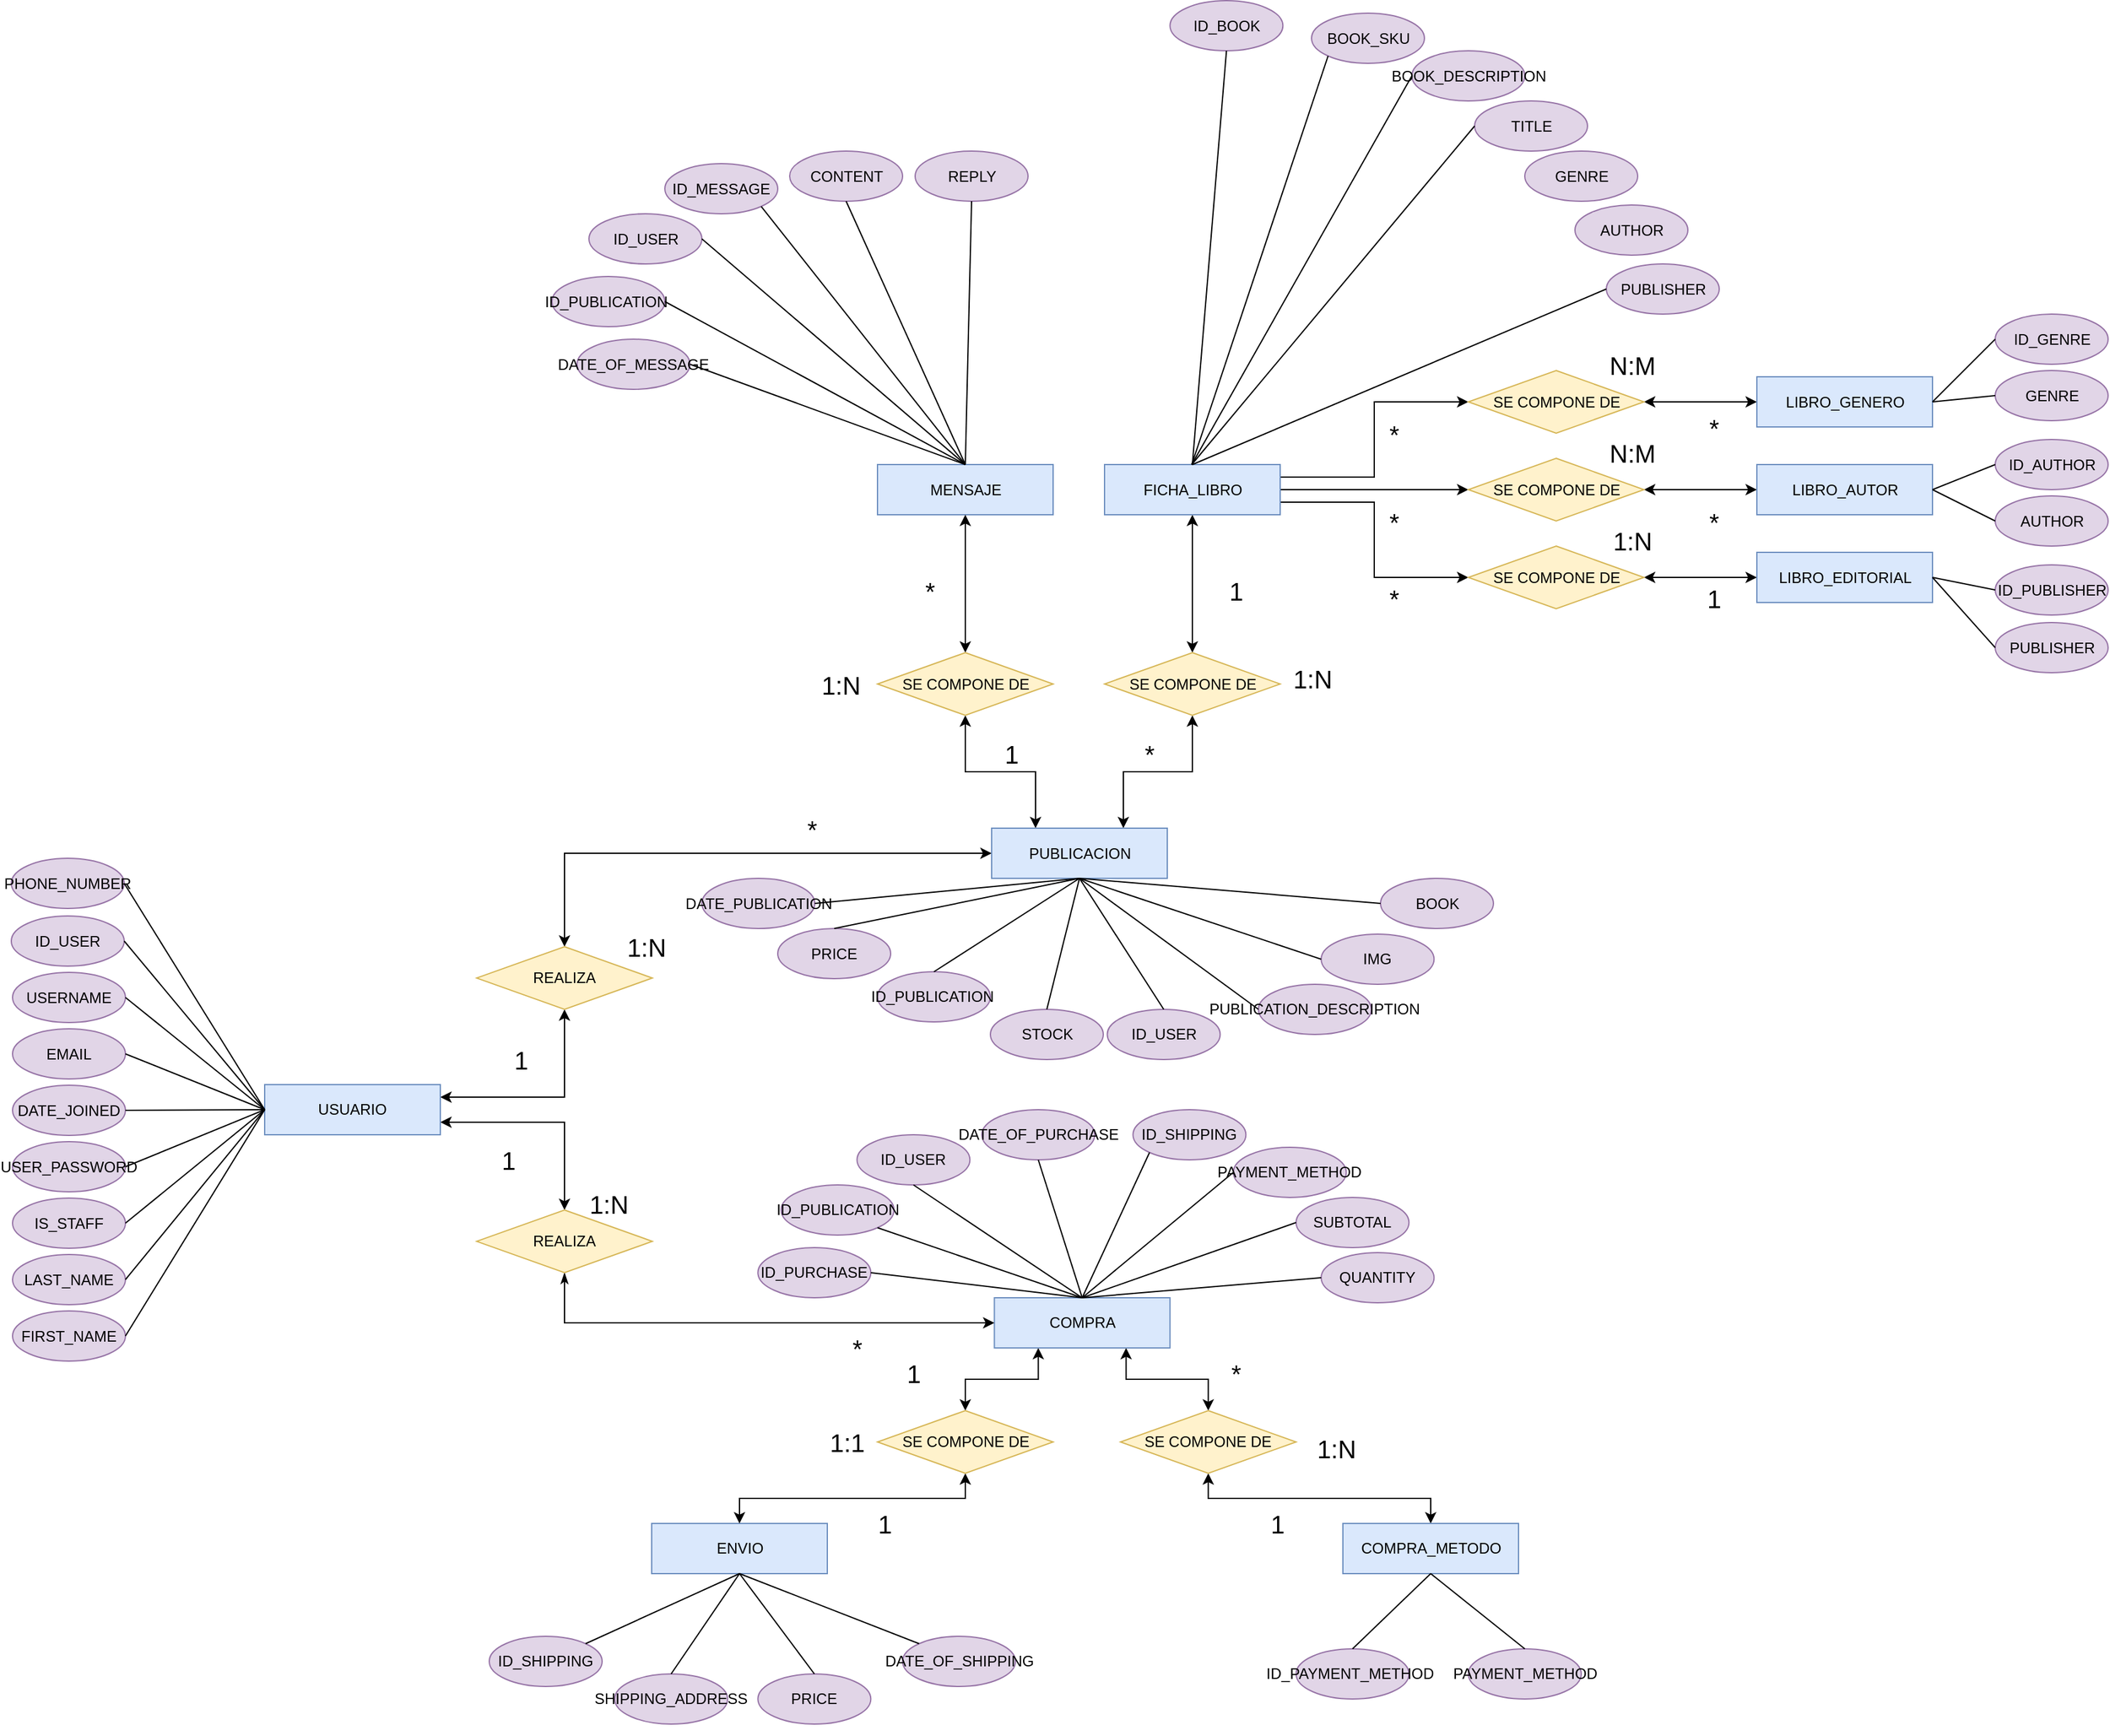 <mxfile version="22.1.7" type="device">
  <diagram id="R2lEEEUBdFMjLlhIrx00" name="Page-1">
    <mxGraphModel dx="1687" dy="2004" grid="1" gridSize="10" guides="1" tooltips="1" connect="1" arrows="1" fold="1" page="1" pageScale="1" pageWidth="850" pageHeight="1100" math="0" shadow="0" extFonts="Permanent Marker^https://fonts.googleapis.com/css?family=Permanent+Marker">
      <root>
        <mxCell id="0" />
        <mxCell id="1" parent="0" />
        <mxCell id="v8aYDQcuzWpAuii8lj9a-3" style="rounded=0;orthogonalLoop=1;jettySize=auto;html=1;exitX=1;exitY=0.25;exitDx=0;exitDy=0;entryX=0.5;entryY=1;entryDx=0;entryDy=0;edgeStyle=orthogonalEdgeStyle;startArrow=classic;startFill=1;" parent="1" source="RILJoQEWwzmWJmmzdWhP-11" target="RILJoQEWwzmWJmmzdWhP-18" edge="1">
          <mxGeometry relative="1" as="geometry" />
        </mxCell>
        <mxCell id="v8aYDQcuzWpAuii8lj9a-4" style="edgeStyle=orthogonalEdgeStyle;rounded=0;orthogonalLoop=1;jettySize=auto;html=1;exitX=1;exitY=0.75;exitDx=0;exitDy=0;entryX=0.5;entryY=0;entryDx=0;entryDy=0;startArrow=classic;startFill=1;" parent="1" source="RILJoQEWwzmWJmmzdWhP-11" target="v8aYDQcuzWpAuii8lj9a-1" edge="1">
          <mxGeometry relative="1" as="geometry" />
        </mxCell>
        <mxCell id="RILJoQEWwzmWJmmzdWhP-11" value="USUARIO" style="rounded=0;whiteSpace=wrap;html=1;fillColor=#dae8fc;strokeColor=#6c8ebf;" parent="1" vertex="1">
          <mxGeometry x="231" y="360" width="140" height="40" as="geometry" />
        </mxCell>
        <mxCell id="v8aYDQcuzWpAuii8lj9a-5" style="edgeStyle=orthogonalEdgeStyle;orthogonalLoop=1;jettySize=auto;html=1;exitX=0.5;exitY=0;exitDx=0;exitDy=0;entryX=0;entryY=0.5;entryDx=0;entryDy=0;startArrow=classic;startFill=1;strokeColor=default;rounded=0;" parent="1" source="RILJoQEWwzmWJmmzdWhP-18" target="I1S-UfA_8mbZQqfXlzqB-15" edge="1">
          <mxGeometry relative="1" as="geometry" />
        </mxCell>
        <mxCell id="RILJoQEWwzmWJmmzdWhP-18" value="REALIZA" style="rhombus;whiteSpace=wrap;html=1;fillColor=#fff2cc;strokeColor=#d6b656;" parent="1" vertex="1">
          <mxGeometry x="400" y="250" width="140" height="50" as="geometry" />
        </mxCell>
        <mxCell id="RILJoQEWwzmWJmmzdWhP-20" value="ID_USER" style="ellipse;whiteSpace=wrap;html=1;fillColor=#e1d5e7;strokeColor=#9673a6;" parent="1" vertex="1">
          <mxGeometry x="29" y="225.5" width="90" height="40" as="geometry" />
        </mxCell>
        <mxCell id="RILJoQEWwzmWJmmzdWhP-22" value="USERNAME" style="ellipse;whiteSpace=wrap;html=1;fillColor=#e1d5e7;strokeColor=#9673a6;" parent="1" vertex="1">
          <mxGeometry x="30" y="270.5" width="90" height="40" as="geometry" />
        </mxCell>
        <mxCell id="I1S-UfA_8mbZQqfXlzqB-1" value="EMAIL" style="ellipse;whiteSpace=wrap;html=1;fillColor=#e1d5e7;strokeColor=#9673a6;" parent="1" vertex="1">
          <mxGeometry x="30" y="315.5" width="90" height="40" as="geometry" />
        </mxCell>
        <mxCell id="I1S-UfA_8mbZQqfXlzqB-2" value="USER_PASSWORD" style="ellipse;whiteSpace=wrap;html=1;fillColor=#e1d5e7;strokeColor=#9673a6;" parent="1" vertex="1">
          <mxGeometry x="30" y="405.5" width="90" height="40" as="geometry" />
        </mxCell>
        <mxCell id="I1S-UfA_8mbZQqfXlzqB-3" value="FIRST_NAME" style="ellipse;whiteSpace=wrap;html=1;fillColor=#e1d5e7;strokeColor=#9673a6;" parent="1" vertex="1">
          <mxGeometry x="30" y="540.5" width="90" height="40" as="geometry" />
        </mxCell>
        <mxCell id="I1S-UfA_8mbZQqfXlzqB-4" value="LAST_NAME" style="ellipse;whiteSpace=wrap;html=1;fillColor=#e1d5e7;strokeColor=#9673a6;" parent="1" vertex="1">
          <mxGeometry x="30" y="495.5" width="90" height="40" as="geometry" />
        </mxCell>
        <mxCell id="I1S-UfA_8mbZQqfXlzqB-5" value="IS_STAFF" style="ellipse;whiteSpace=wrap;html=1;fillColor=#e1d5e7;strokeColor=#9673a6;" parent="1" vertex="1">
          <mxGeometry x="30" y="450.5" width="90" height="40" as="geometry" />
        </mxCell>
        <mxCell id="I1S-UfA_8mbZQqfXlzqB-6" value="DATE_JOINED" style="ellipse;whiteSpace=wrap;html=1;fillColor=#e1d5e7;strokeColor=#9673a6;" parent="1" vertex="1">
          <mxGeometry x="30" y="360.5" width="90" height="40" as="geometry" />
        </mxCell>
        <mxCell id="I1S-UfA_8mbZQqfXlzqB-7" value="" style="endArrow=none;html=1;rounded=0;exitX=1;exitY=0.5;exitDx=0;exitDy=0;" parent="1" source="RILJoQEWwzmWJmmzdWhP-20" edge="1">
          <mxGeometry width="50" height="50" relative="1" as="geometry">
            <mxPoint x="181" y="430" as="sourcePoint" />
            <mxPoint x="231" y="380" as="targetPoint" />
          </mxGeometry>
        </mxCell>
        <mxCell id="I1S-UfA_8mbZQqfXlzqB-8" value="" style="endArrow=none;html=1;rounded=0;exitX=1;exitY=0.5;exitDx=0;exitDy=0;entryX=0;entryY=0.5;entryDx=0;entryDy=0;" parent="1" source="RILJoQEWwzmWJmmzdWhP-22" target="RILJoQEWwzmWJmmzdWhP-11" edge="1">
          <mxGeometry width="50" height="50" relative="1" as="geometry">
            <mxPoint x="130" y="240" as="sourcePoint" />
            <mxPoint x="241" y="390" as="targetPoint" />
          </mxGeometry>
        </mxCell>
        <mxCell id="I1S-UfA_8mbZQqfXlzqB-9" value="" style="endArrow=none;html=1;rounded=0;exitX=1;exitY=0.5;exitDx=0;exitDy=0;entryX=0;entryY=0.5;entryDx=0;entryDy=0;" parent="1" source="I1S-UfA_8mbZQqfXlzqB-1" target="RILJoQEWwzmWJmmzdWhP-11" edge="1">
          <mxGeometry width="50" height="50" relative="1" as="geometry">
            <mxPoint x="140" y="250" as="sourcePoint" />
            <mxPoint x="251" y="400" as="targetPoint" />
          </mxGeometry>
        </mxCell>
        <mxCell id="I1S-UfA_8mbZQqfXlzqB-10" value="" style="endArrow=none;html=1;rounded=0;exitX=1;exitY=0.5;exitDx=0;exitDy=0;entryX=0;entryY=0.5;entryDx=0;entryDy=0;" parent="1" source="I1S-UfA_8mbZQqfXlzqB-6" target="RILJoQEWwzmWJmmzdWhP-11" edge="1">
          <mxGeometry width="50" height="50" relative="1" as="geometry">
            <mxPoint x="150" y="260" as="sourcePoint" />
            <mxPoint x="261" y="410" as="targetPoint" />
          </mxGeometry>
        </mxCell>
        <mxCell id="I1S-UfA_8mbZQqfXlzqB-11" value="" style="endArrow=none;html=1;rounded=0;exitX=1;exitY=0.5;exitDx=0;exitDy=0;entryX=0;entryY=0.5;entryDx=0;entryDy=0;" parent="1" source="I1S-UfA_8mbZQqfXlzqB-2" target="RILJoQEWwzmWJmmzdWhP-11" edge="1">
          <mxGeometry width="50" height="50" relative="1" as="geometry">
            <mxPoint x="160" y="270" as="sourcePoint" />
            <mxPoint x="271" y="420" as="targetPoint" />
          </mxGeometry>
        </mxCell>
        <mxCell id="I1S-UfA_8mbZQqfXlzqB-12" value="" style="endArrow=none;html=1;rounded=0;exitX=1;exitY=0.5;exitDx=0;exitDy=0;entryX=0;entryY=0.5;entryDx=0;entryDy=0;" parent="1" source="I1S-UfA_8mbZQqfXlzqB-5" target="RILJoQEWwzmWJmmzdWhP-11" edge="1">
          <mxGeometry width="50" height="50" relative="1" as="geometry">
            <mxPoint x="170" y="280" as="sourcePoint" />
            <mxPoint x="281" y="430" as="targetPoint" />
          </mxGeometry>
        </mxCell>
        <mxCell id="I1S-UfA_8mbZQqfXlzqB-13" value="" style="endArrow=none;html=1;rounded=0;exitX=1;exitY=0.5;exitDx=0;exitDy=0;entryX=0;entryY=0.5;entryDx=0;entryDy=0;" parent="1" source="I1S-UfA_8mbZQqfXlzqB-4" target="RILJoQEWwzmWJmmzdWhP-11" edge="1">
          <mxGeometry width="50" height="50" relative="1" as="geometry">
            <mxPoint x="180" y="290" as="sourcePoint" />
            <mxPoint x="291" y="440" as="targetPoint" />
          </mxGeometry>
        </mxCell>
        <mxCell id="I1S-UfA_8mbZQqfXlzqB-14" value="" style="endArrow=none;html=1;rounded=0;exitX=1;exitY=0.5;exitDx=0;exitDy=0;entryX=0;entryY=0.5;entryDx=0;entryDy=0;" parent="1" source="I1S-UfA_8mbZQqfXlzqB-3" target="RILJoQEWwzmWJmmzdWhP-11" edge="1">
          <mxGeometry width="50" height="50" relative="1" as="geometry">
            <mxPoint x="190" y="300" as="sourcePoint" />
            <mxPoint x="301" y="450" as="targetPoint" />
          </mxGeometry>
        </mxCell>
        <mxCell id="v8aYDQcuzWpAuii8lj9a-11" style="edgeStyle=orthogonalEdgeStyle;rounded=0;orthogonalLoop=1;jettySize=auto;html=1;exitX=0.25;exitY=0;exitDx=0;exitDy=0;entryX=0.5;entryY=1;entryDx=0;entryDy=0;startArrow=classic;startFill=1;" parent="1" source="I1S-UfA_8mbZQqfXlzqB-15" target="I1S-UfA_8mbZQqfXlzqB-38" edge="1">
          <mxGeometry relative="1" as="geometry" />
        </mxCell>
        <mxCell id="v8aYDQcuzWpAuii8lj9a-12" style="edgeStyle=orthogonalEdgeStyle;rounded=0;orthogonalLoop=1;jettySize=auto;html=1;exitX=0.75;exitY=0;exitDx=0;exitDy=0;entryX=0.5;entryY=1;entryDx=0;entryDy=0;endArrow=classic;endFill=1;startArrow=classic;startFill=1;" parent="1" source="I1S-UfA_8mbZQqfXlzqB-15" target="v8aYDQcuzWpAuii8lj9a-10" edge="1">
          <mxGeometry relative="1" as="geometry" />
        </mxCell>
        <mxCell id="I1S-UfA_8mbZQqfXlzqB-15" value="PUBLICACION" style="rounded=0;whiteSpace=wrap;html=1;fillColor=#dae8fc;strokeColor=#6c8ebf;" parent="1" vertex="1">
          <mxGeometry x="810.5" y="155.5" width="140" height="40" as="geometry" />
        </mxCell>
        <mxCell id="I1S-UfA_8mbZQqfXlzqB-16" value="ID_PUBLICATION&amp;nbsp;" style="ellipse;whiteSpace=wrap;html=1;fillColor=#e1d5e7;strokeColor=#9673a6;" parent="1" vertex="1">
          <mxGeometry x="719.5" y="270" width="90" height="40" as="geometry" />
        </mxCell>
        <mxCell id="I1S-UfA_8mbZQqfXlzqB-17" value="BOOK_DESCRIPTION" style="ellipse;whiteSpace=wrap;html=1;fillColor=#e1d5e7;strokeColor=#9673a6;" parent="1" vertex="1">
          <mxGeometry x="1145.5" y="-464.5" width="90" height="40" as="geometry" />
        </mxCell>
        <mxCell id="I1S-UfA_8mbZQqfXlzqB-21" value="PUBLICATION_DESCRIPTION" style="ellipse;whiteSpace=wrap;html=1;fillColor=#e1d5e7;strokeColor=#9673a6;" parent="1" vertex="1">
          <mxGeometry x="1023.18" y="280" width="90" height="40" as="geometry" />
        </mxCell>
        <mxCell id="I1S-UfA_8mbZQqfXlzqB-22" value="TITLE" style="ellipse;whiteSpace=wrap;html=1;fillColor=#e1d5e7;strokeColor=#9673a6;" parent="1" vertex="1">
          <mxGeometry x="1195.5" y="-424.5" width="90" height="40" as="geometry" />
        </mxCell>
        <mxCell id="I1S-UfA_8mbZQqfXlzqB-24" value="DATE_PUBLICATION" style="ellipse;whiteSpace=wrap;html=1;fillColor=#e1d5e7;strokeColor=#9673a6;" parent="1" vertex="1">
          <mxGeometry x="579.5" y="195.5" width="90" height="40" as="geometry" />
        </mxCell>
        <mxCell id="I1S-UfA_8mbZQqfXlzqB-25" value="PRICE" style="ellipse;whiteSpace=wrap;html=1;fillColor=#e1d5e7;strokeColor=#9673a6;" parent="1" vertex="1">
          <mxGeometry x="640" y="235.5" width="90" height="40" as="geometry" />
        </mxCell>
        <mxCell id="I1S-UfA_8mbZQqfXlzqB-28" value="ID_USER" style="ellipse;whiteSpace=wrap;html=1;fillColor=#e1d5e7;strokeColor=#9673a6;" parent="1" vertex="1">
          <mxGeometry x="902.68" y="300" width="90" height="40" as="geometry" />
        </mxCell>
        <mxCell id="I1S-UfA_8mbZQqfXlzqB-30" value="MENSAJE" style="rounded=0;whiteSpace=wrap;html=1;fillColor=#dae8fc;strokeColor=#6c8ebf;" parent="1" vertex="1">
          <mxGeometry x="719.5" y="-134.5" width="140" height="40" as="geometry" />
        </mxCell>
        <mxCell id="I1S-UfA_8mbZQqfXlzqB-31" value="ID_PUBLICATION&amp;nbsp;" style="ellipse;whiteSpace=wrap;html=1;fillColor=#e1d5e7;strokeColor=#9673a6;" parent="1" vertex="1">
          <mxGeometry x="460" y="-284.5" width="90" height="40" as="geometry" />
        </mxCell>
        <mxCell id="I1S-UfA_8mbZQqfXlzqB-33" value="CONTENT" style="ellipse;whiteSpace=wrap;html=1;fillColor=#e1d5e7;strokeColor=#9673a6;" parent="1" vertex="1">
          <mxGeometry x="649.5" y="-384.5" width="90" height="40" as="geometry" />
        </mxCell>
        <mxCell id="I1S-UfA_8mbZQqfXlzqB-34" value="DATE_OF_MESSAGE" style="ellipse;whiteSpace=wrap;html=1;fillColor=#e1d5e7;strokeColor=#9673a6;" parent="1" vertex="1">
          <mxGeometry x="480" y="-234.5" width="90" height="40" as="geometry" />
        </mxCell>
        <mxCell id="I1S-UfA_8mbZQqfXlzqB-35" value="REPLY" style="ellipse;whiteSpace=wrap;html=1;fillColor=#e1d5e7;strokeColor=#9673a6;" parent="1" vertex="1">
          <mxGeometry x="749.5" y="-384.5" width="90" height="40" as="geometry" />
        </mxCell>
        <mxCell id="v8aYDQcuzWpAuii8lj9a-14" style="edgeStyle=orthogonalEdgeStyle;rounded=0;orthogonalLoop=1;jettySize=auto;html=1;exitX=0.5;exitY=0;exitDx=0;exitDy=0;entryX=0.5;entryY=1;entryDx=0;entryDy=0;startArrow=classic;startFill=1;" parent="1" source="I1S-UfA_8mbZQqfXlzqB-38" target="I1S-UfA_8mbZQqfXlzqB-30" edge="1">
          <mxGeometry relative="1" as="geometry" />
        </mxCell>
        <mxCell id="I1S-UfA_8mbZQqfXlzqB-38" value="SE COMPONE DE" style="rhombus;whiteSpace=wrap;html=1;fillColor=#fff2cc;strokeColor=#d6b656;" parent="1" vertex="1">
          <mxGeometry x="719.5" y="15.5" width="140" height="50" as="geometry" />
        </mxCell>
        <mxCell id="I1S-UfA_8mbZQqfXlzqB-42" value="&lt;font style=&quot;font-size: 20px;&quot;&gt;1&lt;/font&gt;" style="text;html=1;align=center;verticalAlign=middle;resizable=0;points=[];autosize=1;strokeColor=none;fillColor=none;" parent="1" vertex="1">
          <mxGeometry x="410" y="400" width="30" height="40" as="geometry" />
        </mxCell>
        <mxCell id="z2t-uiW_qvNyzI8gylco-3" style="edgeStyle=orthogonalEdgeStyle;rounded=0;orthogonalLoop=1;jettySize=auto;html=1;exitX=0.25;exitY=1;exitDx=0;exitDy=0;entryX=0.5;entryY=0;entryDx=0;entryDy=0;startArrow=classic;startFill=1;" parent="1" source="I1S-UfA_8mbZQqfXlzqB-56" target="I1S-UfA_8mbZQqfXlzqB-99" edge="1">
          <mxGeometry relative="1" as="geometry" />
        </mxCell>
        <mxCell id="z2t-uiW_qvNyzI8gylco-6" style="edgeStyle=orthogonalEdgeStyle;rounded=0;orthogonalLoop=1;jettySize=auto;html=1;exitX=0.75;exitY=1;exitDx=0;exitDy=0;entryX=0.5;entryY=0;entryDx=0;entryDy=0;startArrow=classic;startFill=1;" parent="1" source="I1S-UfA_8mbZQqfXlzqB-56" target="z2t-uiW_qvNyzI8gylco-4" edge="1">
          <mxGeometry relative="1" as="geometry" />
        </mxCell>
        <mxCell id="I1S-UfA_8mbZQqfXlzqB-56" value="COMPRA" style="rounded=0;whiteSpace=wrap;html=1;fillColor=#dae8fc;strokeColor=#6c8ebf;" parent="1" vertex="1">
          <mxGeometry x="812.68" y="530" width="140" height="40" as="geometry" />
        </mxCell>
        <mxCell id="I1S-UfA_8mbZQqfXlzqB-71" value="&lt;font style=&quot;font-size: 20px;&quot;&gt;*&lt;/font&gt;" style="text;html=1;align=center;verticalAlign=middle;resizable=0;points=[];autosize=1;strokeColor=none;fillColor=none;" parent="1" vertex="1">
          <mxGeometry x="651.5" y="135.5" width="30" height="40" as="geometry" />
        </mxCell>
        <mxCell id="I1S-UfA_8mbZQqfXlzqB-74" value="" style="endArrow=none;html=1;rounded=0;entryX=1;entryY=0.5;entryDx=0;entryDy=0;" parent="1" target="I1S-UfA_8mbZQqfXlzqB-24" edge="1">
          <mxGeometry width="50" height="50" relative="1" as="geometry">
            <mxPoint x="880.5" y="195.5" as="sourcePoint" />
            <mxPoint x="710.5" y="305.5" as="targetPoint" />
          </mxGeometry>
        </mxCell>
        <mxCell id="I1S-UfA_8mbZQqfXlzqB-78" value="" style="endArrow=none;html=1;rounded=0;entryX=0.5;entryY=0;entryDx=0;entryDy=0;exitX=0.5;exitY=1;exitDx=0;exitDy=0;" parent="1" source="I1S-UfA_8mbZQqfXlzqB-15" target="I1S-UfA_8mbZQqfXlzqB-16" edge="1">
          <mxGeometry width="50" height="50" relative="1" as="geometry">
            <mxPoint x="890.5" y="205.5" as="sourcePoint" />
            <mxPoint x="745.5" y="445.5" as="targetPoint" />
          </mxGeometry>
        </mxCell>
        <mxCell id="I1S-UfA_8mbZQqfXlzqB-79" value="" style="endArrow=none;html=1;rounded=0;entryX=0.5;entryY=0;entryDx=0;entryDy=0;exitX=0.5;exitY=1;exitDx=0;exitDy=0;" parent="1" source="I1S-UfA_8mbZQqfXlzqB-15" target="I1S-UfA_8mbZQqfXlzqB-28" edge="1">
          <mxGeometry width="50" height="50" relative="1" as="geometry">
            <mxPoint x="890.5" y="205.5" as="sourcePoint" />
            <mxPoint x="845.5" y="465.5" as="targetPoint" />
          </mxGeometry>
        </mxCell>
        <mxCell id="I1S-UfA_8mbZQqfXlzqB-84" value="" style="endArrow=none;html=1;rounded=0;entryX=0;entryY=0.5;entryDx=0;entryDy=0;exitX=0.5;exitY=1;exitDx=0;exitDy=0;" parent="1" source="I1S-UfA_8mbZQqfXlzqB-15" target="I1S-UfA_8mbZQqfXlzqB-21" edge="1">
          <mxGeometry width="50" height="50" relative="1" as="geometry">
            <mxPoint x="890.5" y="205.5" as="sourcePoint" />
            <mxPoint x="1020.5" y="280.5" as="targetPoint" />
          </mxGeometry>
        </mxCell>
        <mxCell id="I1S-UfA_8mbZQqfXlzqB-85" value="ID_PUBLICATION" style="ellipse;whiteSpace=wrap;html=1;fillColor=#e1d5e7;strokeColor=#9673a6;" parent="1" vertex="1">
          <mxGeometry x="642.68" y="440" width="90" height="40" as="geometry" />
        </mxCell>
        <mxCell id="I1S-UfA_8mbZQqfXlzqB-86" value="ID_PURCHASE" style="ellipse;whiteSpace=wrap;html=1;fillColor=#e1d5e7;strokeColor=#9673a6;" parent="1" vertex="1">
          <mxGeometry x="624.18" y="490" width="90" height="40" as="geometry" />
        </mxCell>
        <mxCell id="I1S-UfA_8mbZQqfXlzqB-87" value="DATE_OF_PURCHASE" style="ellipse;whiteSpace=wrap;html=1;fillColor=#e1d5e7;strokeColor=#9673a6;" parent="1" vertex="1">
          <mxGeometry x="802.68" y="380" width="90" height="40" as="geometry" />
        </mxCell>
        <mxCell id="I1S-UfA_8mbZQqfXlzqB-88" value="ID_USER" style="ellipse;whiteSpace=wrap;html=1;fillColor=#e1d5e7;strokeColor=#9673a6;" parent="1" vertex="1">
          <mxGeometry x="703.18" y="400" width="90" height="40" as="geometry" />
        </mxCell>
        <mxCell id="I1S-UfA_8mbZQqfXlzqB-91" value="ID_SHIPPING" style="ellipse;whiteSpace=wrap;html=1;fillColor=#e1d5e7;strokeColor=#9673a6;" parent="1" vertex="1">
          <mxGeometry x="923.18" y="380" width="90" height="40" as="geometry" />
        </mxCell>
        <mxCell id="I1S-UfA_8mbZQqfXlzqB-93" value="ENVIO" style="rounded=0;whiteSpace=wrap;html=1;fillColor=#dae8fc;strokeColor=#6c8ebf;" parent="1" vertex="1">
          <mxGeometry x="539.5" y="710" width="140" height="40" as="geometry" />
        </mxCell>
        <mxCell id="I1S-UfA_8mbZQqfXlzqB-94" value="ID_SHIPPING" style="ellipse;whiteSpace=wrap;html=1;fillColor=#e1d5e7;strokeColor=#9673a6;" parent="1" vertex="1">
          <mxGeometry x="410" y="800" width="90" height="40" as="geometry" />
        </mxCell>
        <mxCell id="I1S-UfA_8mbZQqfXlzqB-96" value="SHIPPING_ADDRESS" style="ellipse;whiteSpace=wrap;html=1;fillColor=#e1d5e7;strokeColor=#9673a6;" parent="1" vertex="1">
          <mxGeometry x="510" y="830" width="90" height="40" as="geometry" />
        </mxCell>
        <mxCell id="I1S-UfA_8mbZQqfXlzqB-97" value="PRICE" style="ellipse;whiteSpace=wrap;html=1;fillColor=#e1d5e7;strokeColor=#9673a6;" parent="1" vertex="1">
          <mxGeometry x="624.18" y="830" width="90" height="40" as="geometry" />
        </mxCell>
        <mxCell id="I1S-UfA_8mbZQqfXlzqB-98" style="edgeStyle=orthogonalEdgeStyle;rounded=0;orthogonalLoop=1;jettySize=auto;html=1;exitX=0.5;exitY=1;exitDx=0;exitDy=0;" parent="1" source="I1S-UfA_8mbZQqfXlzqB-96" target="I1S-UfA_8mbZQqfXlzqB-96" edge="1">
          <mxGeometry relative="1" as="geometry" />
        </mxCell>
        <mxCell id="z2t-uiW_qvNyzI8gylco-8" style="edgeStyle=orthogonalEdgeStyle;rounded=0;orthogonalLoop=1;jettySize=auto;html=1;exitX=0.5;exitY=1;exitDx=0;exitDy=0;entryX=0.5;entryY=0;entryDx=0;entryDy=0;startArrow=classic;startFill=1;" parent="1" source="I1S-UfA_8mbZQqfXlzqB-99" target="I1S-UfA_8mbZQqfXlzqB-93" edge="1">
          <mxGeometry relative="1" as="geometry" />
        </mxCell>
        <mxCell id="I1S-UfA_8mbZQqfXlzqB-99" value="SE COMPONE DE" style="rhombus;whiteSpace=wrap;html=1;fillColor=#fff2cc;strokeColor=#d6b656;" parent="1" vertex="1">
          <mxGeometry x="719.5" y="620" width="140" height="50" as="geometry" />
        </mxCell>
        <mxCell id="I1S-UfA_8mbZQqfXlzqB-106" value="&lt;font style=&quot;font-size: 20px;&quot;&gt;*&lt;/font&gt;" style="text;html=1;align=center;verticalAlign=middle;resizable=0;points=[];autosize=1;strokeColor=none;fillColor=none;" parent="1" vertex="1">
          <mxGeometry x="687.68" y="550" width="30" height="40" as="geometry" />
        </mxCell>
        <mxCell id="I1S-UfA_8mbZQqfXlzqB-107" value="&lt;font style=&quot;font-size: 20px;&quot;&gt;1&lt;/font&gt;" style="text;html=1;align=center;verticalAlign=middle;resizable=0;points=[];autosize=1;strokeColor=none;fillColor=none;" parent="1" vertex="1">
          <mxGeometry x="733.18" y="570" width="30" height="40" as="geometry" />
        </mxCell>
        <mxCell id="I1S-UfA_8mbZQqfXlzqB-108" value="&lt;font style=&quot;font-size: 20px;&quot;&gt;1&lt;/font&gt;" style="text;html=1;align=center;verticalAlign=middle;resizable=0;points=[];autosize=1;strokeColor=none;fillColor=none;" parent="1" vertex="1">
          <mxGeometry x="709.5" y="690" width="30" height="40" as="geometry" />
        </mxCell>
        <mxCell id="I1S-UfA_8mbZQqfXlzqB-109" value="" style="endArrow=none;html=1;rounded=0;entryX=0.5;entryY=0;entryDx=0;entryDy=0;exitX=1;exitY=1;exitDx=0;exitDy=0;" parent="1" source="I1S-UfA_8mbZQqfXlzqB-85" target="I1S-UfA_8mbZQqfXlzqB-56" edge="1">
          <mxGeometry width="50" height="50" relative="1" as="geometry">
            <mxPoint x="712.68" y="710" as="sourcePoint" />
            <mxPoint x="892.68" y="670" as="targetPoint" />
          </mxGeometry>
        </mxCell>
        <mxCell id="I1S-UfA_8mbZQqfXlzqB-110" value="" style="endArrow=none;html=1;rounded=0;entryX=0.5;entryY=0;entryDx=0;entryDy=0;exitX=1;exitY=0.5;exitDx=0;exitDy=0;" parent="1" source="I1S-UfA_8mbZQqfXlzqB-86" target="I1S-UfA_8mbZQqfXlzqB-56" edge="1">
          <mxGeometry width="50" height="50" relative="1" as="geometry">
            <mxPoint x="742.68" y="450" as="sourcePoint" />
            <mxPoint x="892.68" y="540" as="targetPoint" />
          </mxGeometry>
        </mxCell>
        <mxCell id="I1S-UfA_8mbZQqfXlzqB-111" value="" style="endArrow=none;html=1;rounded=0;entryX=0.5;entryY=0;entryDx=0;entryDy=0;exitX=0.5;exitY=1;exitDx=0;exitDy=0;" parent="1" source="I1S-UfA_8mbZQqfXlzqB-88" target="I1S-UfA_8mbZQqfXlzqB-56" edge="1">
          <mxGeometry width="50" height="50" relative="1" as="geometry">
            <mxPoint x="753.68" y="400" as="sourcePoint" />
            <mxPoint x="892.68" y="540" as="targetPoint" />
          </mxGeometry>
        </mxCell>
        <mxCell id="I1S-UfA_8mbZQqfXlzqB-112" value="" style="endArrow=none;html=1;rounded=0;entryX=0.5;entryY=0;entryDx=0;entryDy=0;exitX=0.5;exitY=1;exitDx=0;exitDy=0;" parent="1" source="I1S-UfA_8mbZQqfXlzqB-87" target="I1S-UfA_8mbZQqfXlzqB-56" edge="1">
          <mxGeometry width="50" height="50" relative="1" as="geometry">
            <mxPoint x="789.68" y="369" as="sourcePoint" />
            <mxPoint x="892.68" y="540" as="targetPoint" />
          </mxGeometry>
        </mxCell>
        <mxCell id="I1S-UfA_8mbZQqfXlzqB-114" value="" style="endArrow=none;html=1;rounded=0;entryX=0.5;entryY=0;entryDx=0;entryDy=0;exitX=0;exitY=1;exitDx=0;exitDy=0;" parent="1" source="I1S-UfA_8mbZQqfXlzqB-91" target="I1S-UfA_8mbZQqfXlzqB-56" edge="1">
          <mxGeometry width="50" height="50" relative="1" as="geometry">
            <mxPoint x="967.68" y="340" as="sourcePoint" />
            <mxPoint x="892.68" y="540" as="targetPoint" />
          </mxGeometry>
        </mxCell>
        <mxCell id="GzwfzTAWHC4oBi72npxO-4" value="&lt;font style=&quot;font-size: 20px;&quot;&gt;1:N&lt;/font&gt;" style="text;html=1;align=center;verticalAlign=middle;resizable=0;points=[];autosize=1;strokeColor=none;fillColor=none;" parent="1" vertex="1">
          <mxGeometry x="510" y="230" width="50" height="40" as="geometry" />
        </mxCell>
        <mxCell id="GzwfzTAWHC4oBi72npxO-5" value="&lt;font style=&quot;font-size: 20px;&quot;&gt;1:N&lt;/font&gt;" style="text;html=1;align=center;verticalAlign=middle;resizable=0;points=[];autosize=1;strokeColor=none;fillColor=none;" parent="1" vertex="1">
          <mxGeometry x="479.5" y="435" width="50" height="40" as="geometry" />
        </mxCell>
        <mxCell id="GzwfzTAWHC4oBi72npxO-7" value="&lt;font style=&quot;font-size: 20px;&quot;&gt;1:1&lt;/font&gt;" style="text;html=1;align=center;verticalAlign=middle;resizable=0;points=[];autosize=1;strokeColor=none;fillColor=none;" parent="1" vertex="1">
          <mxGeometry x="669.5" y="625" width="50" height="40" as="geometry" />
        </mxCell>
        <mxCell id="GzwfzTAWHC4oBi72npxO-8" value="STOCK" style="ellipse;whiteSpace=wrap;html=1;fillColor=#e1d5e7;strokeColor=#9673a6;" parent="1" vertex="1">
          <mxGeometry x="809.5" y="300" width="90" height="40" as="geometry" />
        </mxCell>
        <mxCell id="GzwfzTAWHC4oBi72npxO-9" value="" style="endArrow=none;html=1;rounded=0;entryX=0.5;entryY=0;entryDx=0;entryDy=0;exitX=0.5;exitY=1;exitDx=0;exitDy=0;" parent="1" source="I1S-UfA_8mbZQqfXlzqB-15" target="GzwfzTAWHC4oBi72npxO-8" edge="1">
          <mxGeometry width="50" height="50" relative="1" as="geometry">
            <mxPoint x="890.5" y="205.5" as="sourcePoint" />
            <mxPoint x="800.5" y="455.5" as="targetPoint" />
          </mxGeometry>
        </mxCell>
        <mxCell id="GzwfzTAWHC4oBi72npxO-11" value="" style="endArrow=none;html=1;rounded=0;entryX=0.5;entryY=0;entryDx=0;entryDy=0;" parent="1" target="I1S-UfA_8mbZQqfXlzqB-25" edge="1">
          <mxGeometry width="50" height="50" relative="1" as="geometry">
            <mxPoint x="880.5" y="195.5" as="sourcePoint" />
            <mxPoint x="682.5" y="396.5" as="targetPoint" />
          </mxGeometry>
        </mxCell>
        <mxCell id="GzwfzTAWHC4oBi72npxO-12" value="DATE_OF_SHIPPING" style="ellipse;whiteSpace=wrap;html=1;fillColor=#e1d5e7;strokeColor=#9673a6;" parent="1" vertex="1">
          <mxGeometry x="739.5" y="800" width="90" height="40" as="geometry" />
        </mxCell>
        <mxCell id="GzwfzTAWHC4oBi72npxO-13" value="" style="endArrow=none;html=1;rounded=0;entryX=0.5;entryY=1;entryDx=0;entryDy=0;exitX=1;exitY=0;exitDx=0;exitDy=0;" parent="1" source="I1S-UfA_8mbZQqfXlzqB-94" target="I1S-UfA_8mbZQqfXlzqB-93" edge="1">
          <mxGeometry width="50" height="50" relative="1" as="geometry">
            <mxPoint x="456.82" y="795.858" as="sourcePoint" />
            <mxPoint x="799.5" y="680" as="targetPoint" />
          </mxGeometry>
        </mxCell>
        <mxCell id="GzwfzTAWHC4oBi72npxO-15" value="" style="endArrow=none;html=1;rounded=0;exitX=0.5;exitY=0;exitDx=0;exitDy=0;" parent="1" source="I1S-UfA_8mbZQqfXlzqB-96" edge="1">
          <mxGeometry width="50" height="50" relative="1" as="geometry">
            <mxPoint x="516.5" y="840" as="sourcePoint" />
            <mxPoint x="609.5" y="750" as="targetPoint" />
          </mxGeometry>
        </mxCell>
        <mxCell id="GzwfzTAWHC4oBi72npxO-16" value="" style="endArrow=none;html=1;rounded=0;exitX=0.5;exitY=0;exitDx=0;exitDy=0;entryX=0.5;entryY=1;entryDx=0;entryDy=0;" parent="1" source="I1S-UfA_8mbZQqfXlzqB-97" target="I1S-UfA_8mbZQqfXlzqB-93" edge="1">
          <mxGeometry width="50" height="50" relative="1" as="geometry">
            <mxPoint x="625.5" y="840" as="sourcePoint" />
            <mxPoint x="619.5" y="760" as="targetPoint" />
          </mxGeometry>
        </mxCell>
        <mxCell id="GzwfzTAWHC4oBi72npxO-17" value="" style="endArrow=none;html=1;rounded=0;exitX=0;exitY=0;exitDx=0;exitDy=0;entryX=0.5;entryY=1;entryDx=0;entryDy=0;" parent="1" source="GzwfzTAWHC4oBi72npxO-12" target="I1S-UfA_8mbZQqfXlzqB-93" edge="1">
          <mxGeometry width="50" height="50" relative="1" as="geometry">
            <mxPoint x="734.5" y="840" as="sourcePoint" />
            <mxPoint x="619.5" y="760" as="targetPoint" />
          </mxGeometry>
        </mxCell>
        <mxCell id="GzwfzTAWHC4oBi72npxO-19" value="ID_USER" style="ellipse;whiteSpace=wrap;html=1;fillColor=#e1d5e7;strokeColor=#9673a6;" parent="1" vertex="1">
          <mxGeometry x="489.5" y="-334.5" width="90" height="40" as="geometry" />
        </mxCell>
        <mxCell id="GzwfzTAWHC4oBi72npxO-24" value="PAYMENT_METHOD" style="ellipse;whiteSpace=wrap;html=1;fillColor=#e1d5e7;strokeColor=#9673a6;" parent="1" vertex="1">
          <mxGeometry x="1003.18" y="410" width="90" height="40" as="geometry" />
        </mxCell>
        <mxCell id="GzwfzTAWHC4oBi72npxO-25" value="" style="endArrow=none;html=1;rounded=0;entryX=0.5;entryY=0;entryDx=0;entryDy=0;exitX=0;exitY=0.5;exitDx=0;exitDy=0;" parent="1" source="GzwfzTAWHC4oBi72npxO-24" target="I1S-UfA_8mbZQqfXlzqB-56" edge="1">
          <mxGeometry width="50" height="50" relative="1" as="geometry">
            <mxPoint x="983.68" y="460" as="sourcePoint" />
            <mxPoint x="892.68" y="540" as="targetPoint" />
          </mxGeometry>
        </mxCell>
        <mxCell id="GzwfzTAWHC4oBi72npxO-26" value="BOOK_SKU" style="ellipse;whiteSpace=wrap;html=1;fillColor=#e1d5e7;strokeColor=#9673a6;" parent="1" vertex="1">
          <mxGeometry x="1065.5" y="-494.5" width="90" height="40" as="geometry" />
        </mxCell>
        <mxCell id="v8aYDQcuzWpAuii8lj9a-6" style="edgeStyle=orthogonalEdgeStyle;rounded=0;orthogonalLoop=1;jettySize=auto;html=1;exitX=0.5;exitY=1;exitDx=0;exitDy=0;entryX=0;entryY=0.5;entryDx=0;entryDy=0;startArrow=classicThin;startFill=1;" parent="1" source="v8aYDQcuzWpAuii8lj9a-1" target="I1S-UfA_8mbZQqfXlzqB-56" edge="1">
          <mxGeometry relative="1" as="geometry" />
        </mxCell>
        <mxCell id="v8aYDQcuzWpAuii8lj9a-1" value="REALIZA" style="rhombus;whiteSpace=wrap;html=1;fillColor=#fff2cc;strokeColor=#d6b656;" parent="1" vertex="1">
          <mxGeometry x="400" y="460" width="140" height="50" as="geometry" />
        </mxCell>
        <mxCell id="v8aYDQcuzWpAuii8lj9a-7" value="ID_MESSAGE" style="ellipse;whiteSpace=wrap;html=1;fillColor=#e1d5e7;strokeColor=#9673a6;" parent="1" vertex="1">
          <mxGeometry x="550" y="-374.5" width="90" height="40" as="geometry" />
        </mxCell>
        <mxCell id="v8aYDQcuzWpAuii8lj9a-15" style="edgeStyle=orthogonalEdgeStyle;rounded=0;orthogonalLoop=1;jettySize=auto;html=1;exitX=0.5;exitY=0;exitDx=0;exitDy=0;entryX=0.5;entryY=1;entryDx=0;entryDy=0;startArrow=classic;startFill=1;" parent="1" source="v8aYDQcuzWpAuii8lj9a-10" target="v8aYDQcuzWpAuii8lj9a-13" edge="1">
          <mxGeometry relative="1" as="geometry" />
        </mxCell>
        <mxCell id="v8aYDQcuzWpAuii8lj9a-10" value="SE COMPONE DE" style="rhombus;whiteSpace=wrap;html=1;fillColor=#fff2cc;strokeColor=#d6b656;" parent="1" vertex="1">
          <mxGeometry x="900.5" y="15.5" width="140" height="50" as="geometry" />
        </mxCell>
        <mxCell id="sT4HITuChMw9f5yusegR-18" style="edgeStyle=orthogonalEdgeStyle;rounded=0;orthogonalLoop=1;jettySize=auto;html=1;exitX=1;exitY=0.5;exitDx=0;exitDy=0;entryX=0;entryY=0.5;entryDx=0;entryDy=0;" parent="1" source="v8aYDQcuzWpAuii8lj9a-13" target="sT4HITuChMw9f5yusegR-8" edge="1">
          <mxGeometry relative="1" as="geometry" />
        </mxCell>
        <mxCell id="sT4HITuChMw9f5yusegR-19" style="edgeStyle=orthogonalEdgeStyle;rounded=0;orthogonalLoop=1;jettySize=auto;html=1;exitX=1;exitY=0.25;exitDx=0;exitDy=0;entryX=0;entryY=0.5;entryDx=0;entryDy=0;" parent="1" source="v8aYDQcuzWpAuii8lj9a-13" target="sT4HITuChMw9f5yusegR-10" edge="1">
          <mxGeometry relative="1" as="geometry" />
        </mxCell>
        <mxCell id="sT4HITuChMw9f5yusegR-20" style="edgeStyle=orthogonalEdgeStyle;rounded=0;orthogonalLoop=1;jettySize=auto;html=1;exitX=1;exitY=0.75;exitDx=0;exitDy=0;entryX=0;entryY=0.5;entryDx=0;entryDy=0;" parent="1" source="v8aYDQcuzWpAuii8lj9a-13" target="sT4HITuChMw9f5yusegR-17" edge="1">
          <mxGeometry relative="1" as="geometry" />
        </mxCell>
        <mxCell id="v8aYDQcuzWpAuii8lj9a-13" value="FICHA_LIBRO" style="rounded=0;whiteSpace=wrap;html=1;fillColor=#dae8fc;strokeColor=#6c8ebf;" parent="1" vertex="1">
          <mxGeometry x="900.5" y="-134.5" width="140" height="40" as="geometry" />
        </mxCell>
        <mxCell id="v8aYDQcuzWpAuii8lj9a-20" value="" style="endArrow=none;html=1;rounded=0;entryX=0.5;entryY=1;entryDx=0;entryDy=0;exitX=0.5;exitY=0;exitDx=0;exitDy=0;" parent="1" source="I1S-UfA_8mbZQqfXlzqB-30" target="I1S-UfA_8mbZQqfXlzqB-35" edge="1">
          <mxGeometry width="50" height="50" relative="1" as="geometry">
            <mxPoint x="740.5" y="-164.5" as="sourcePoint" />
            <mxPoint x="790.5" y="-214.5" as="targetPoint" />
          </mxGeometry>
        </mxCell>
        <mxCell id="v8aYDQcuzWpAuii8lj9a-21" value="" style="endArrow=none;html=1;rounded=0;entryX=0.5;entryY=1;entryDx=0;entryDy=0;exitX=0.5;exitY=0;exitDx=0;exitDy=0;" parent="1" source="I1S-UfA_8mbZQqfXlzqB-30" target="I1S-UfA_8mbZQqfXlzqB-33" edge="1">
          <mxGeometry width="50" height="50" relative="1" as="geometry">
            <mxPoint x="710" y="-134.5" as="sourcePoint" />
            <mxPoint x="715" y="-344.5" as="targetPoint" />
          </mxGeometry>
        </mxCell>
        <mxCell id="v8aYDQcuzWpAuii8lj9a-22" value="" style="endArrow=none;html=1;rounded=0;entryX=1;entryY=1;entryDx=0;entryDy=0;exitX=0.5;exitY=0;exitDx=0;exitDy=0;" parent="1" source="I1S-UfA_8mbZQqfXlzqB-30" target="v8aYDQcuzWpAuii8lj9a-7" edge="1">
          <mxGeometry width="50" height="50" relative="1" as="geometry">
            <mxPoint x="799.5" y="-124.5" as="sourcePoint" />
            <mxPoint x="704.5" y="-334.5" as="targetPoint" />
          </mxGeometry>
        </mxCell>
        <mxCell id="v8aYDQcuzWpAuii8lj9a-23" value="" style="endArrow=none;html=1;rounded=0;entryX=1;entryY=0.5;entryDx=0;entryDy=0;exitX=0.5;exitY=0;exitDx=0;exitDy=0;" parent="1" source="I1S-UfA_8mbZQqfXlzqB-30" target="GzwfzTAWHC4oBi72npxO-19" edge="1">
          <mxGeometry width="50" height="50" relative="1" as="geometry">
            <mxPoint x="799.5" y="-124.5" as="sourcePoint" />
            <mxPoint x="636.5" y="-330.5" as="targetPoint" />
          </mxGeometry>
        </mxCell>
        <mxCell id="v8aYDQcuzWpAuii8lj9a-24" value="" style="endArrow=none;html=1;rounded=0;entryX=1;entryY=0.5;entryDx=0;entryDy=0;exitX=0.5;exitY=0;exitDx=0;exitDy=0;" parent="1" source="I1S-UfA_8mbZQqfXlzqB-30" target="I1S-UfA_8mbZQqfXlzqB-31" edge="1">
          <mxGeometry width="50" height="50" relative="1" as="geometry">
            <mxPoint x="799.5" y="-124.5" as="sourcePoint" />
            <mxPoint x="589.5" y="-304.5" as="targetPoint" />
          </mxGeometry>
        </mxCell>
        <mxCell id="v8aYDQcuzWpAuii8lj9a-25" value="" style="endArrow=none;html=1;rounded=0;entryX=1;entryY=0.5;entryDx=0;entryDy=0;exitX=0.5;exitY=0;exitDx=0;exitDy=0;" parent="1" source="I1S-UfA_8mbZQqfXlzqB-30" target="I1S-UfA_8mbZQqfXlzqB-34" edge="1">
          <mxGeometry width="50" height="50" relative="1" as="geometry">
            <mxPoint x="799.5" y="-124.5" as="sourcePoint" />
            <mxPoint x="560.5" y="-254.5" as="targetPoint" />
          </mxGeometry>
        </mxCell>
        <mxCell id="v8aYDQcuzWpAuii8lj9a-28" value="" style="endArrow=none;html=1;rounded=0;entryX=0;entryY=1;entryDx=0;entryDy=0;exitX=0.5;exitY=0;exitDx=0;exitDy=0;" parent="1" target="GzwfzTAWHC4oBi72npxO-26" edge="1">
          <mxGeometry width="50" height="50" relative="1" as="geometry">
            <mxPoint x="970" y="-134.5" as="sourcePoint" />
            <mxPoint x="1085" y="-334.5" as="targetPoint" />
          </mxGeometry>
        </mxCell>
        <mxCell id="v8aYDQcuzWpAuii8lj9a-29" value="" style="endArrow=none;html=1;rounded=0;entryX=0;entryY=0.5;entryDx=0;entryDy=0;exitX=0.5;exitY=0;exitDx=0;exitDy=0;" parent="1" target="I1S-UfA_8mbZQqfXlzqB-17" edge="1">
          <mxGeometry width="50" height="50" relative="1" as="geometry">
            <mxPoint x="970" y="-134.5" as="sourcePoint" />
            <mxPoint x="1153" y="-330.5" as="targetPoint" />
          </mxGeometry>
        </mxCell>
        <mxCell id="v8aYDQcuzWpAuii8lj9a-31" value="" style="endArrow=none;html=1;rounded=0;entryX=0;entryY=0.5;entryDx=0;entryDy=0;exitX=0.5;exitY=0;exitDx=0;exitDy=0;" parent="1" target="I1S-UfA_8mbZQqfXlzqB-22" edge="1">
          <mxGeometry width="50" height="50" relative="1" as="geometry">
            <mxPoint x="970" y="-134.5" as="sourcePoint" />
            <mxPoint x="1210" y="-254.5" as="targetPoint" />
          </mxGeometry>
        </mxCell>
        <mxCell id="v8aYDQcuzWpAuii8lj9a-33" value="BOOK" style="ellipse;whiteSpace=wrap;html=1;fillColor=#e1d5e7;strokeColor=#9673a6;" parent="1" vertex="1">
          <mxGeometry x="1120.5" y="195.5" width="90" height="40" as="geometry" />
        </mxCell>
        <mxCell id="v8aYDQcuzWpAuii8lj9a-35" value="" style="endArrow=none;html=1;rounded=0;entryX=0;entryY=0.5;entryDx=0;entryDy=0;exitX=0.5;exitY=1;exitDx=0;exitDy=0;" parent="1" source="I1S-UfA_8mbZQqfXlzqB-15" target="v8aYDQcuzWpAuii8lj9a-33" edge="1">
          <mxGeometry width="50" height="50" relative="1" as="geometry">
            <mxPoint x="890.5" y="205.5" as="sourcePoint" />
            <mxPoint x="1095.5" y="305.5" as="targetPoint" />
          </mxGeometry>
        </mxCell>
        <mxCell id="v8aYDQcuzWpAuii8lj9a-36" value="ID_BOOK" style="ellipse;whiteSpace=wrap;html=1;fillColor=#e1d5e7;strokeColor=#9673a6;" parent="1" vertex="1">
          <mxGeometry x="952.68" y="-504.5" width="90" height="40" as="geometry" />
        </mxCell>
        <mxCell id="v8aYDQcuzWpAuii8lj9a-37" value="" style="endArrow=none;html=1;rounded=0;entryX=0.5;entryY=1;entryDx=0;entryDy=0;exitX=0.5;exitY=0;exitDx=0;exitDy=0;" parent="1" source="v8aYDQcuzWpAuii8lj9a-13" target="v8aYDQcuzWpAuii8lj9a-36" edge="1">
          <mxGeometry width="50" height="50" relative="1" as="geometry">
            <mxPoint x="980" y="-124.5" as="sourcePoint" />
            <mxPoint x="1005.5" y="-354.5" as="targetPoint" />
          </mxGeometry>
        </mxCell>
        <mxCell id="v8aYDQcuzWpAuii8lj9a-38" value="&lt;font style=&quot;font-size: 20px;&quot;&gt;1&lt;/font&gt;" style="text;html=1;align=center;verticalAlign=middle;resizable=0;points=[];autosize=1;strokeColor=none;fillColor=none;" parent="1" vertex="1">
          <mxGeometry x="420" y="320" width="30" height="40" as="geometry" />
        </mxCell>
        <mxCell id="v8aYDQcuzWpAuii8lj9a-39" value="&lt;font style=&quot;font-size: 20px;&quot;&gt;1&lt;/font&gt;" style="text;html=1;align=center;verticalAlign=middle;resizable=0;points=[];autosize=1;strokeColor=none;fillColor=none;" parent="1" vertex="1">
          <mxGeometry x="810.5" y="75.5" width="30" height="40" as="geometry" />
        </mxCell>
        <mxCell id="v8aYDQcuzWpAuii8lj9a-40" value="&lt;font style=&quot;font-size: 20px;&quot;&gt;*&lt;/font&gt;" style="text;html=1;align=center;verticalAlign=middle;resizable=0;points=[];autosize=1;strokeColor=none;fillColor=none;" parent="1" vertex="1">
          <mxGeometry x="745.5" y="-54.5" width="30" height="40" as="geometry" />
        </mxCell>
        <mxCell id="v8aYDQcuzWpAuii8lj9a-41" value="&lt;font style=&quot;font-size: 20px;&quot;&gt;1:N&lt;/font&gt;" style="text;html=1;align=center;verticalAlign=middle;resizable=0;points=[];autosize=1;strokeColor=none;fillColor=none;" parent="1" vertex="1">
          <mxGeometry x="665" y="20.5" width="50" height="40" as="geometry" />
        </mxCell>
        <mxCell id="v8aYDQcuzWpAuii8lj9a-42" value="&lt;font style=&quot;font-size: 20px;&quot;&gt;*&lt;/font&gt;" style="text;html=1;align=center;verticalAlign=middle;resizable=0;points=[];autosize=1;strokeColor=none;fillColor=none;" parent="1" vertex="1">
          <mxGeometry x="920.5" y="75.5" width="30" height="40" as="geometry" />
        </mxCell>
        <mxCell id="v8aYDQcuzWpAuii8lj9a-43" value="&lt;font style=&quot;font-size: 20px;&quot;&gt;1&lt;/font&gt;" style="text;html=1;align=center;verticalAlign=middle;resizable=0;points=[];autosize=1;strokeColor=none;fillColor=none;" parent="1" vertex="1">
          <mxGeometry x="990" y="-54.5" width="30" height="40" as="geometry" />
        </mxCell>
        <mxCell id="v8aYDQcuzWpAuii8lj9a-44" value="&lt;font style=&quot;font-size: 20px;&quot;&gt;1:N&lt;/font&gt;" style="text;html=1;align=center;verticalAlign=middle;resizable=0;points=[];autosize=1;strokeColor=none;fillColor=none;" parent="1" vertex="1">
          <mxGeometry x="1040.5" y="15.5" width="50" height="40" as="geometry" />
        </mxCell>
        <mxCell id="sT4HITuChMw9f5yusegR-1" value="SUBTOTAL" style="ellipse;whiteSpace=wrap;html=1;fillColor=#e1d5e7;strokeColor=#9673a6;" parent="1" vertex="1">
          <mxGeometry x="1053.18" y="450" width="90" height="40" as="geometry" />
        </mxCell>
        <mxCell id="sT4HITuChMw9f5yusegR-2" value="QUANTITY" style="ellipse;whiteSpace=wrap;html=1;fillColor=#e1d5e7;strokeColor=#9673a6;" parent="1" vertex="1">
          <mxGeometry x="1073.18" y="494" width="90" height="40" as="geometry" />
        </mxCell>
        <mxCell id="sT4HITuChMw9f5yusegR-4" value="" style="endArrow=none;html=1;rounded=0;entryX=0.5;entryY=0;entryDx=0;entryDy=0;exitX=0;exitY=0.5;exitDx=0;exitDy=0;" parent="1" source="sT4HITuChMw9f5yusegR-1" target="I1S-UfA_8mbZQqfXlzqB-56" edge="1">
          <mxGeometry width="50" height="50" relative="1" as="geometry">
            <mxPoint x="1013.18" y="440" as="sourcePoint" />
            <mxPoint x="893.18" y="540" as="targetPoint" />
          </mxGeometry>
        </mxCell>
        <mxCell id="sT4HITuChMw9f5yusegR-5" value="" style="endArrow=none;html=1;rounded=0;entryX=0.5;entryY=0;entryDx=0;entryDy=0;exitX=0;exitY=0.5;exitDx=0;exitDy=0;" parent="1" source="sT4HITuChMw9f5yusegR-2" target="I1S-UfA_8mbZQqfXlzqB-56" edge="1">
          <mxGeometry width="50" height="50" relative="1" as="geometry">
            <mxPoint x="1063.18" y="480" as="sourcePoint" />
            <mxPoint x="893.18" y="540" as="targetPoint" />
          </mxGeometry>
        </mxCell>
        <mxCell id="sT4HITuChMw9f5yusegR-6" value="PHONE_NUMBER" style="ellipse;whiteSpace=wrap;html=1;fillColor=#e1d5e7;strokeColor=#9673a6;" parent="1" vertex="1">
          <mxGeometry x="29" y="179.5" width="90" height="40" as="geometry" />
        </mxCell>
        <mxCell id="sT4HITuChMw9f5yusegR-7" value="" style="endArrow=none;html=1;rounded=0;exitX=1;exitY=0.5;exitDx=0;exitDy=0;entryX=0;entryY=0.5;entryDx=0;entryDy=0;" parent="1" source="sT4HITuChMw9f5yusegR-6" target="RILJoQEWwzmWJmmzdWhP-11" edge="1">
          <mxGeometry width="50" height="50" relative="1" as="geometry">
            <mxPoint x="129" y="280" as="sourcePoint" />
            <mxPoint x="241" y="390" as="targetPoint" />
          </mxGeometry>
        </mxCell>
        <mxCell id="sT4HITuChMw9f5yusegR-14" style="edgeStyle=orthogonalEdgeStyle;rounded=0;orthogonalLoop=1;jettySize=auto;html=1;exitX=1;exitY=0.5;exitDx=0;exitDy=0;entryX=0;entryY=0.5;entryDx=0;entryDy=0;startArrow=classic;startFill=1;" parent="1" source="sT4HITuChMw9f5yusegR-8" target="sT4HITuChMw9f5yusegR-13" edge="1">
          <mxGeometry relative="1" as="geometry" />
        </mxCell>
        <mxCell id="sT4HITuChMw9f5yusegR-8" value="SE COMPONE DE" style="rhombus;whiteSpace=wrap;html=1;fillColor=#fff2cc;strokeColor=#d6b656;" parent="1" vertex="1">
          <mxGeometry x="1190.5" y="-139.5" width="140" height="50" as="geometry" />
        </mxCell>
        <mxCell id="sT4HITuChMw9f5yusegR-16" style="edgeStyle=orthogonalEdgeStyle;rounded=0;orthogonalLoop=1;jettySize=auto;html=1;exitX=1;exitY=0.5;exitDx=0;exitDy=0;entryX=0;entryY=0.5;entryDx=0;entryDy=0;startArrow=classic;startFill=1;" parent="1" source="sT4HITuChMw9f5yusegR-10" target="sT4HITuChMw9f5yusegR-15" edge="1">
          <mxGeometry relative="1" as="geometry" />
        </mxCell>
        <mxCell id="sT4HITuChMw9f5yusegR-10" value="SE COMPONE DE" style="rhombus;whiteSpace=wrap;html=1;fillColor=#fff2cc;strokeColor=#d6b656;" parent="1" vertex="1">
          <mxGeometry x="1190.5" y="-209.5" width="140" height="50" as="geometry" />
        </mxCell>
        <mxCell id="sT4HITuChMw9f5yusegR-13" value="LIBRO_AUTOR" style="rounded=0;whiteSpace=wrap;html=1;fillColor=#dae8fc;strokeColor=#6c8ebf;" parent="1" vertex="1">
          <mxGeometry x="1420.5" y="-134.5" width="140" height="40" as="geometry" />
        </mxCell>
        <mxCell id="sT4HITuChMw9f5yusegR-15" value="LIBRO_GENERO" style="rounded=0;whiteSpace=wrap;html=1;fillColor=#dae8fc;strokeColor=#6c8ebf;" parent="1" vertex="1">
          <mxGeometry x="1420.5" y="-204.5" width="140" height="40" as="geometry" />
        </mxCell>
        <mxCell id="sT4HITuChMw9f5yusegR-22" style="edgeStyle=orthogonalEdgeStyle;rounded=0;orthogonalLoop=1;jettySize=auto;html=1;exitX=1;exitY=0.5;exitDx=0;exitDy=0;entryX=0;entryY=0.5;entryDx=0;entryDy=0;startArrow=classic;startFill=1;" parent="1" source="sT4HITuChMw9f5yusegR-17" target="sT4HITuChMw9f5yusegR-21" edge="1">
          <mxGeometry relative="1" as="geometry" />
        </mxCell>
        <mxCell id="sT4HITuChMw9f5yusegR-17" value="SE COMPONE DE" style="rhombus;whiteSpace=wrap;html=1;fillColor=#fff2cc;strokeColor=#d6b656;" parent="1" vertex="1">
          <mxGeometry x="1190.5" y="-69.5" width="140" height="50" as="geometry" />
        </mxCell>
        <mxCell id="sT4HITuChMw9f5yusegR-21" value="LIBRO_EDITORIAL" style="rounded=0;whiteSpace=wrap;html=1;fillColor=#dae8fc;strokeColor=#6c8ebf;" parent="1" vertex="1">
          <mxGeometry x="1420.5" y="-64.5" width="140" height="40" as="geometry" />
        </mxCell>
        <mxCell id="sT4HITuChMw9f5yusegR-23" value="ID_GENRE" style="ellipse;whiteSpace=wrap;html=1;fillColor=#e1d5e7;strokeColor=#9673a6;" parent="1" vertex="1">
          <mxGeometry x="1610.5" y="-254.5" width="90" height="40" as="geometry" />
        </mxCell>
        <mxCell id="sT4HITuChMw9f5yusegR-24" value="GENRE" style="ellipse;whiteSpace=wrap;html=1;fillColor=#e1d5e7;strokeColor=#9673a6;" parent="1" vertex="1">
          <mxGeometry x="1235.5" y="-384.5" width="90" height="40" as="geometry" />
        </mxCell>
        <mxCell id="sT4HITuChMw9f5yusegR-25" value="AUTHOR" style="ellipse;whiteSpace=wrap;html=1;fillColor=#e1d5e7;strokeColor=#9673a6;" parent="1" vertex="1">
          <mxGeometry x="1275.5" y="-341.5" width="90" height="40" as="geometry" />
        </mxCell>
        <mxCell id="sT4HITuChMw9f5yusegR-26" value="PUBLISHER" style="ellipse;whiteSpace=wrap;html=1;fillColor=#e1d5e7;strokeColor=#9673a6;" parent="1" vertex="1">
          <mxGeometry x="1300.5" y="-294.5" width="90" height="40" as="geometry" />
        </mxCell>
        <mxCell id="sT4HITuChMw9f5yusegR-29" value="" style="endArrow=none;html=1;rounded=0;entryX=0;entryY=0.5;entryDx=0;entryDy=0;exitX=0.5;exitY=0;exitDx=0;exitDy=0;" parent="1" source="v8aYDQcuzWpAuii8lj9a-13" target="sT4HITuChMw9f5yusegR-26" edge="1">
          <mxGeometry width="50" height="50" relative="1" as="geometry">
            <mxPoint x="980.5" y="-124.5" as="sourcePoint" />
            <mxPoint x="1285.5" y="-311.5" as="targetPoint" />
          </mxGeometry>
        </mxCell>
        <mxCell id="sT4HITuChMw9f5yusegR-30" value="GENRE" style="ellipse;whiteSpace=wrap;html=1;fillColor=#e1d5e7;strokeColor=#9673a6;" parent="1" vertex="1">
          <mxGeometry x="1610.5" y="-209.5" width="90" height="40" as="geometry" />
        </mxCell>
        <mxCell id="sT4HITuChMw9f5yusegR-31" value="ID_AUTHOR" style="ellipse;whiteSpace=wrap;html=1;fillColor=#e1d5e7;strokeColor=#9673a6;" parent="1" vertex="1">
          <mxGeometry x="1610.5" y="-154.5" width="90" height="40" as="geometry" />
        </mxCell>
        <mxCell id="sT4HITuChMw9f5yusegR-32" value="AUTHOR" style="ellipse;whiteSpace=wrap;html=1;fillColor=#e1d5e7;strokeColor=#9673a6;" parent="1" vertex="1">
          <mxGeometry x="1610.5" y="-109.5" width="90" height="40" as="geometry" />
        </mxCell>
        <mxCell id="sT4HITuChMw9f5yusegR-33" value="ID_PUBLISHER" style="ellipse;whiteSpace=wrap;html=1;fillColor=#e1d5e7;strokeColor=#9673a6;" parent="1" vertex="1">
          <mxGeometry x="1610.5" y="-54.5" width="90" height="40" as="geometry" />
        </mxCell>
        <mxCell id="sT4HITuChMw9f5yusegR-34" value="PUBLISHER" style="ellipse;whiteSpace=wrap;html=1;fillColor=#e1d5e7;strokeColor=#9673a6;" parent="1" vertex="1">
          <mxGeometry x="1610.5" y="-8.5" width="90" height="40" as="geometry" />
        </mxCell>
        <mxCell id="sT4HITuChMw9f5yusegR-35" value="" style="endArrow=none;html=1;rounded=0;entryX=0;entryY=0.5;entryDx=0;entryDy=0;exitX=1;exitY=0.5;exitDx=0;exitDy=0;" parent="1" source="sT4HITuChMw9f5yusegR-15" target="sT4HITuChMw9f5yusegR-23" edge="1">
          <mxGeometry width="50" height="50" relative="1" as="geometry">
            <mxPoint x="980.5" y="-124.5" as="sourcePoint" />
            <mxPoint x="1310.5" y="-264.5" as="targetPoint" />
          </mxGeometry>
        </mxCell>
        <mxCell id="sT4HITuChMw9f5yusegR-36" value="" style="endArrow=none;html=1;rounded=0;entryX=0;entryY=0.5;entryDx=0;entryDy=0;exitX=1;exitY=0.5;exitDx=0;exitDy=0;" parent="1" source="sT4HITuChMw9f5yusegR-15" target="sT4HITuChMw9f5yusegR-30" edge="1">
          <mxGeometry width="50" height="50" relative="1" as="geometry">
            <mxPoint x="1570.5" y="-174.5" as="sourcePoint" />
            <mxPoint x="1620.5" y="-224.5" as="targetPoint" />
          </mxGeometry>
        </mxCell>
        <mxCell id="sT4HITuChMw9f5yusegR-37" value="" style="endArrow=none;html=1;rounded=0;entryX=0;entryY=0.5;entryDx=0;entryDy=0;exitX=1;exitY=0.5;exitDx=0;exitDy=0;" parent="1" source="sT4HITuChMw9f5yusegR-13" target="sT4HITuChMw9f5yusegR-31" edge="1">
          <mxGeometry width="50" height="50" relative="1" as="geometry">
            <mxPoint x="1570.5" y="-174.5" as="sourcePoint" />
            <mxPoint x="1620.5" y="-179.5" as="targetPoint" />
          </mxGeometry>
        </mxCell>
        <mxCell id="sT4HITuChMw9f5yusegR-38" value="" style="endArrow=none;html=1;rounded=0;entryX=0;entryY=0.5;entryDx=0;entryDy=0;exitX=1;exitY=0.5;exitDx=0;exitDy=0;" parent="1" source="sT4HITuChMw9f5yusegR-13" target="sT4HITuChMw9f5yusegR-32" edge="1">
          <mxGeometry width="50" height="50" relative="1" as="geometry">
            <mxPoint x="1570.5" y="-104.5" as="sourcePoint" />
            <mxPoint x="1620.5" y="-124.5" as="targetPoint" />
          </mxGeometry>
        </mxCell>
        <mxCell id="sT4HITuChMw9f5yusegR-39" value="" style="endArrow=none;html=1;rounded=0;entryX=0;entryY=0.5;entryDx=0;entryDy=0;exitX=1;exitY=0.5;exitDx=0;exitDy=0;" parent="1" source="sT4HITuChMw9f5yusegR-21" target="sT4HITuChMw9f5yusegR-33" edge="1">
          <mxGeometry width="50" height="50" relative="1" as="geometry">
            <mxPoint x="1570.5" y="-104.5" as="sourcePoint" />
            <mxPoint x="1620.5" y="-79.5" as="targetPoint" />
          </mxGeometry>
        </mxCell>
        <mxCell id="sT4HITuChMw9f5yusegR-40" value="" style="endArrow=none;html=1;rounded=0;entryX=0;entryY=0.5;entryDx=0;entryDy=0;exitX=1;exitY=0.5;exitDx=0;exitDy=0;" parent="1" source="sT4HITuChMw9f5yusegR-21" target="sT4HITuChMw9f5yusegR-34" edge="1">
          <mxGeometry width="50" height="50" relative="1" as="geometry">
            <mxPoint x="1570.5" y="-34.5" as="sourcePoint" />
            <mxPoint x="1620.5" y="-24.5" as="targetPoint" />
          </mxGeometry>
        </mxCell>
        <mxCell id="-r6ZoaajrkuRiwWqHP9y-1" value="&lt;font style=&quot;font-size: 20px;&quot;&gt;*&lt;/font&gt;" style="text;html=1;align=center;verticalAlign=middle;resizable=0;points=[];autosize=1;strokeColor=none;fillColor=none;" parent="1" vertex="1">
          <mxGeometry x="1115.5" y="-179.5" width="30" height="40" as="geometry" />
        </mxCell>
        <mxCell id="-r6ZoaajrkuRiwWqHP9y-2" value="&lt;font style=&quot;font-size: 20px;&quot;&gt;*&lt;/font&gt;" style="text;html=1;align=center;verticalAlign=middle;resizable=0;points=[];autosize=1;strokeColor=none;fillColor=none;" parent="1" vertex="1">
          <mxGeometry x="1370.5" y="-184.5" width="30" height="40" as="geometry" />
        </mxCell>
        <mxCell id="-r6ZoaajrkuRiwWqHP9y-3" value="&lt;font style=&quot;font-size: 20px;&quot;&gt;*&lt;/font&gt;" style="text;html=1;align=center;verticalAlign=middle;resizable=0;points=[];autosize=1;strokeColor=none;fillColor=none;" parent="1" vertex="1">
          <mxGeometry x="1115.5" y="-109.5" width="30" height="40" as="geometry" />
        </mxCell>
        <mxCell id="-r6ZoaajrkuRiwWqHP9y-4" value="&lt;font style=&quot;font-size: 20px;&quot;&gt;*&lt;/font&gt;" style="text;html=1;align=center;verticalAlign=middle;resizable=0;points=[];autosize=1;strokeColor=none;fillColor=none;" parent="1" vertex="1">
          <mxGeometry x="1115.5" y="-48.5" width="30" height="40" as="geometry" />
        </mxCell>
        <mxCell id="-r6ZoaajrkuRiwWqHP9y-5" value="&lt;font style=&quot;font-size: 20px;&quot;&gt;1&lt;/font&gt;" style="text;html=1;align=center;verticalAlign=middle;resizable=0;points=[];autosize=1;strokeColor=none;fillColor=none;" parent="1" vertex="1">
          <mxGeometry x="1370.5" y="-48.5" width="30" height="40" as="geometry" />
        </mxCell>
        <mxCell id="-r6ZoaajrkuRiwWqHP9y-6" value="&lt;font style=&quot;font-size: 20px;&quot;&gt;*&lt;/font&gt;" style="text;html=1;align=center;verticalAlign=middle;resizable=0;points=[];autosize=1;strokeColor=none;fillColor=none;" parent="1" vertex="1">
          <mxGeometry x="1370.5" y="-109.5" width="30" height="40" as="geometry" />
        </mxCell>
        <mxCell id="-r6ZoaajrkuRiwWqHP9y-7" value="&lt;font style=&quot;font-size: 20px;&quot;&gt;N:M&lt;/font&gt;" style="text;html=1;align=center;verticalAlign=middle;resizable=0;points=[];autosize=1;strokeColor=none;fillColor=none;" parent="1" vertex="1">
          <mxGeometry x="1290.5" y="-234.5" width="60" height="40" as="geometry" />
        </mxCell>
        <mxCell id="-r6ZoaajrkuRiwWqHP9y-8" value="&lt;font style=&quot;font-size: 20px;&quot;&gt;N:M&lt;/font&gt;" style="text;html=1;align=center;verticalAlign=middle;resizable=0;points=[];autosize=1;strokeColor=none;fillColor=none;" parent="1" vertex="1">
          <mxGeometry x="1290.5" y="-164.5" width="60" height="40" as="geometry" />
        </mxCell>
        <mxCell id="-r6ZoaajrkuRiwWqHP9y-9" value="&lt;font style=&quot;font-size: 20px;&quot;&gt;1:N&lt;/font&gt;" style="text;html=1;align=center;verticalAlign=middle;resizable=0;points=[];autosize=1;strokeColor=none;fillColor=none;" parent="1" vertex="1">
          <mxGeometry x="1295.5" y="-94.5" width="50" height="40" as="geometry" />
        </mxCell>
        <mxCell id="z2t-uiW_qvNyzI8gylco-1" value="IMG" style="ellipse;whiteSpace=wrap;html=1;fillColor=#e1d5e7;strokeColor=#9673a6;" parent="1" vertex="1">
          <mxGeometry x="1073.18" y="240" width="90" height="40" as="geometry" />
        </mxCell>
        <mxCell id="z2t-uiW_qvNyzI8gylco-2" value="" style="endArrow=none;html=1;rounded=0;entryX=0;entryY=0.5;entryDx=0;entryDy=0;exitX=0.5;exitY=1;exitDx=0;exitDy=0;" parent="1" source="I1S-UfA_8mbZQqfXlzqB-15" target="z2t-uiW_qvNyzI8gylco-1" edge="1">
          <mxGeometry width="50" height="50" relative="1" as="geometry">
            <mxPoint x="990" y="230" as="sourcePoint" />
            <mxPoint x="1071" y="306" as="targetPoint" />
          </mxGeometry>
        </mxCell>
        <mxCell id="z2t-uiW_qvNyzI8gylco-7" style="edgeStyle=orthogonalEdgeStyle;rounded=0;orthogonalLoop=1;jettySize=auto;html=1;exitX=0.5;exitY=1;exitDx=0;exitDy=0;entryX=0.5;entryY=0;entryDx=0;entryDy=0;startArrow=classic;startFill=1;" parent="1" source="z2t-uiW_qvNyzI8gylco-4" target="z2t-uiW_qvNyzI8gylco-5" edge="1">
          <mxGeometry relative="1" as="geometry" />
        </mxCell>
        <mxCell id="z2t-uiW_qvNyzI8gylco-4" value="SE COMPONE DE" style="rhombus;whiteSpace=wrap;html=1;fillColor=#fff2cc;strokeColor=#d6b656;" parent="1" vertex="1">
          <mxGeometry x="913.18" y="620" width="140" height="50" as="geometry" />
        </mxCell>
        <mxCell id="z2t-uiW_qvNyzI8gylco-5" value="COMPRA_METODO" style="rounded=0;whiteSpace=wrap;html=1;fillColor=#dae8fc;strokeColor=#6c8ebf;" parent="1" vertex="1">
          <mxGeometry x="1090.5" y="710" width="140" height="40" as="geometry" />
        </mxCell>
        <mxCell id="z2t-uiW_qvNyzI8gylco-9" value="ID_PAYMENT_METHOD&amp;nbsp;" style="ellipse;whiteSpace=wrap;html=1;fillColor=#e1d5e7;strokeColor=#9673a6;" parent="1" vertex="1">
          <mxGeometry x="1053.18" y="810" width="90" height="40" as="geometry" />
        </mxCell>
        <mxCell id="z2t-uiW_qvNyzI8gylco-10" value="PAYMENT_METHOD" style="ellipse;whiteSpace=wrap;html=1;fillColor=#e1d5e7;strokeColor=#9673a6;" parent="1" vertex="1">
          <mxGeometry x="1190.5" y="810" width="90" height="40" as="geometry" />
        </mxCell>
        <mxCell id="z2t-uiW_qvNyzI8gylco-11" value="" style="endArrow=none;html=1;rounded=0;exitX=0.5;exitY=0;exitDx=0;exitDy=0;entryX=0.5;entryY=1;entryDx=0;entryDy=0;" parent="1" source="z2t-uiW_qvNyzI8gylco-9" target="z2t-uiW_qvNyzI8gylco-5" edge="1">
          <mxGeometry width="50" height="50" relative="1" as="geometry">
            <mxPoint x="1347.5" y="826" as="sourcePoint" />
            <mxPoint x="1195.5" y="780" as="targetPoint" />
          </mxGeometry>
        </mxCell>
        <mxCell id="z2t-uiW_qvNyzI8gylco-12" value="" style="endArrow=none;html=1;rounded=0;exitX=0.5;exitY=0;exitDx=0;exitDy=0;entryX=0.5;entryY=1;entryDx=0;entryDy=0;" parent="1" source="z2t-uiW_qvNyzI8gylco-10" target="z2t-uiW_qvNyzI8gylco-5" edge="1">
          <mxGeometry width="50" height="50" relative="1" as="geometry">
            <mxPoint x="1108" y="820" as="sourcePoint" />
            <mxPoint x="1171" y="760" as="targetPoint" />
          </mxGeometry>
        </mxCell>
        <mxCell id="z2t-uiW_qvNyzI8gylco-13" value="&lt;font style=&quot;font-size: 20px;&quot;&gt;*&lt;/font&gt;" style="text;html=1;align=center;verticalAlign=middle;resizable=0;points=[];autosize=1;strokeColor=none;fillColor=none;" parent="1" vertex="1">
          <mxGeometry x="990" y="570" width="30" height="40" as="geometry" />
        </mxCell>
        <mxCell id="z2t-uiW_qvNyzI8gylco-14" value="&lt;font style=&quot;font-size: 20px;&quot;&gt;1&lt;/font&gt;" style="text;html=1;align=center;verticalAlign=middle;resizable=0;points=[];autosize=1;strokeColor=none;fillColor=none;" parent="1" vertex="1">
          <mxGeometry x="1023.18" y="690" width="30" height="40" as="geometry" />
        </mxCell>
        <mxCell id="z2t-uiW_qvNyzI8gylco-15" value="&lt;font style=&quot;font-size: 20px;&quot;&gt;1:N&lt;/font&gt;" style="text;html=1;align=center;verticalAlign=middle;resizable=0;points=[];autosize=1;strokeColor=none;fillColor=none;" parent="1" vertex="1">
          <mxGeometry x="1060" y="630" width="50" height="40" as="geometry" />
        </mxCell>
      </root>
    </mxGraphModel>
  </diagram>
</mxfile>
